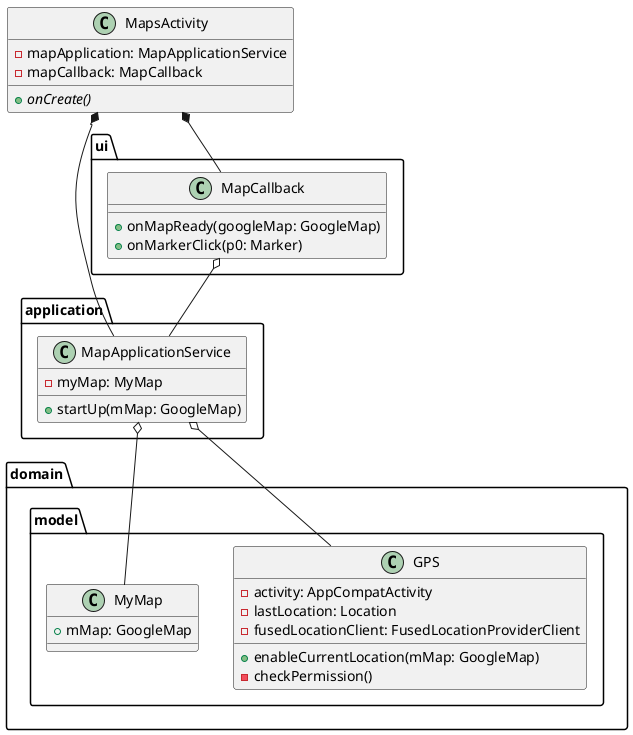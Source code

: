 @startuml

class MapsActivity {
  - mapApplication: MapApplicationService
  - mapCallback: MapCallback

  + {abstract} onCreate()
}

package application {
  class MapApplicationService {
    - myMap: MyMap

    + startUp(mMap: GoogleMap)
  }
}

package ui {
  class MapCallback {
    + onMapReady(googleMap: GoogleMap)
    + onMarkerClick(p0: Marker)
  }
}

package domain {
    package model {
      class GPS {
        - activity: AppCompatActivity
        - lastLocation: Location
        - fusedLocationClient: FusedLocationProviderClient

        + enableCurrentLocation(mMap: GoogleMap)
        - checkPermission()
      }

    class MyMap {
      + mMap: GoogleMap
    }
  }
}

MapsActivity *-- MapApplicationService
MapsActivity *-- MapCallback
MapCallback o-- MapApplicationService

MapApplicationService o-- GPS
MapApplicationService o-- MyMap


@enduml